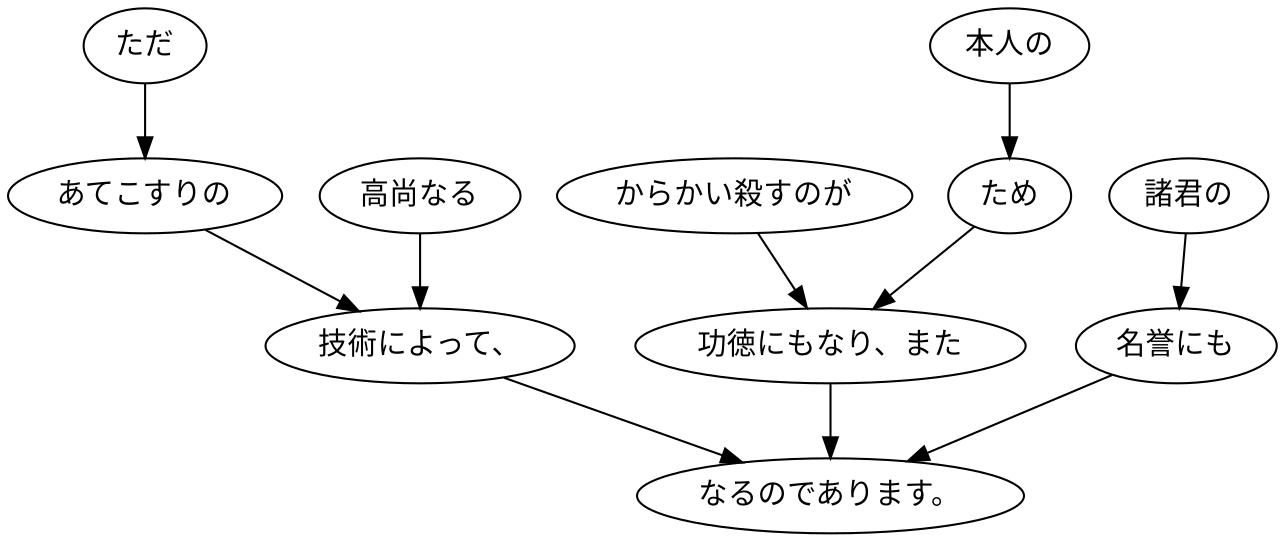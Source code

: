 digraph graph8626 {
	node0 [label="ただ"];
	node1 [label="あてこすりの"];
	node2 [label="高尚なる"];
	node3 [label="技術によって、"];
	node4 [label="からかい殺すのが"];
	node5 [label="本人の"];
	node6 [label="ため"];
	node7 [label="功徳にもなり、また"];
	node8 [label="諸君の"];
	node9 [label="名誉にも"];
	node10 [label="なるのであります。"];
	node0 -> node1;
	node1 -> node3;
	node2 -> node3;
	node3 -> node10;
	node4 -> node7;
	node5 -> node6;
	node6 -> node7;
	node7 -> node10;
	node8 -> node9;
	node9 -> node10;
}

